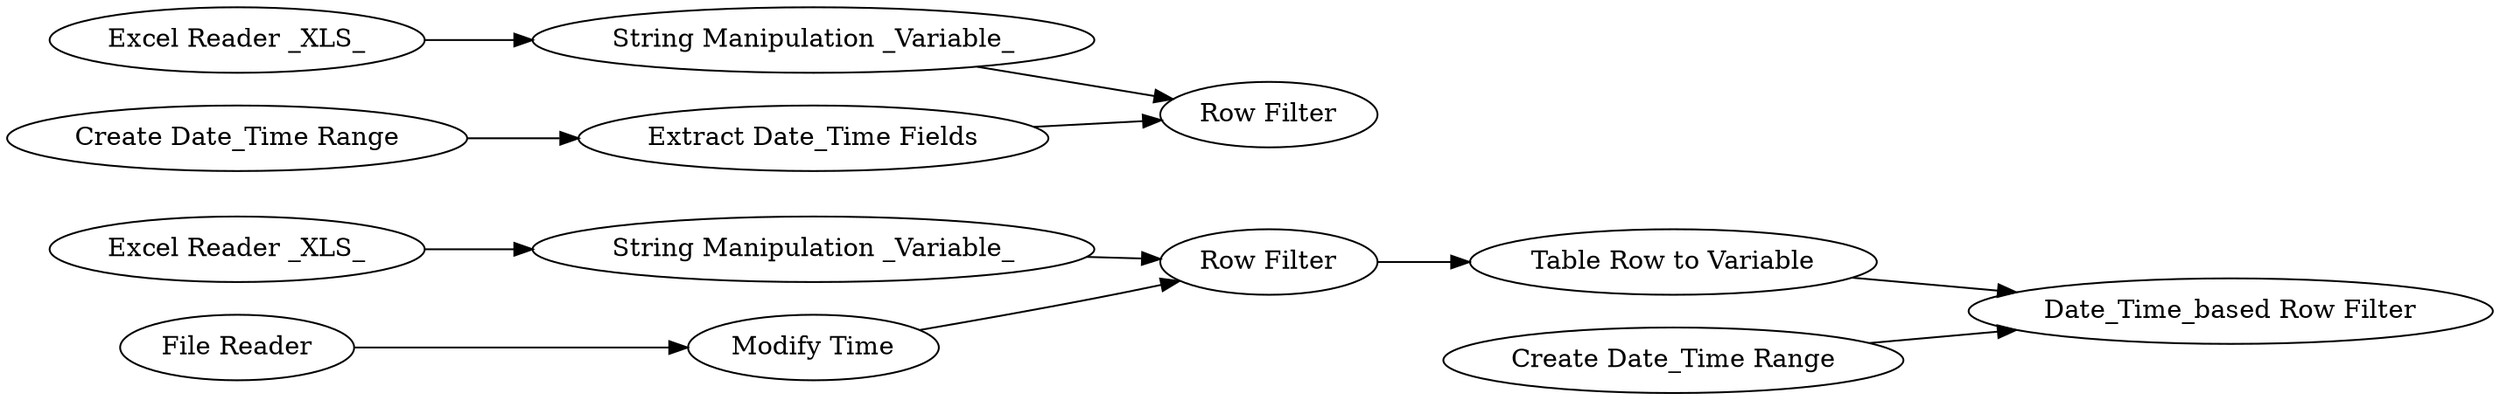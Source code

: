 digraph {
	262 [label="Excel Reader _XLS_"]
	265 [label="String Manipulation _Variable_"]
	266 [label="Row Filter"]
	268 [label="Table Row to Variable"]
	269 [label="Create Date_Time Range"]
	270 [label="Date_Time_based Row Filter"]
	271 [label="Excel Reader _XLS_"]
	272 [label="String Manipulation _Variable_"]
	273 [label="Row Filter"]
	274 [label="Create Date_Time Range"]
	275 [label="Extract Date_Time Fields"]
	276 [label="File Reader"]
	277 [label="Modify Time"]
	262 -> 265
	265 -> 266
	266 -> 268
	268 -> 270
	269 -> 270
	271 -> 272
	272 -> 273
	274 -> 275
	275 -> 273
	276 -> 277
	277 -> 266
	rankdir=LR
}

